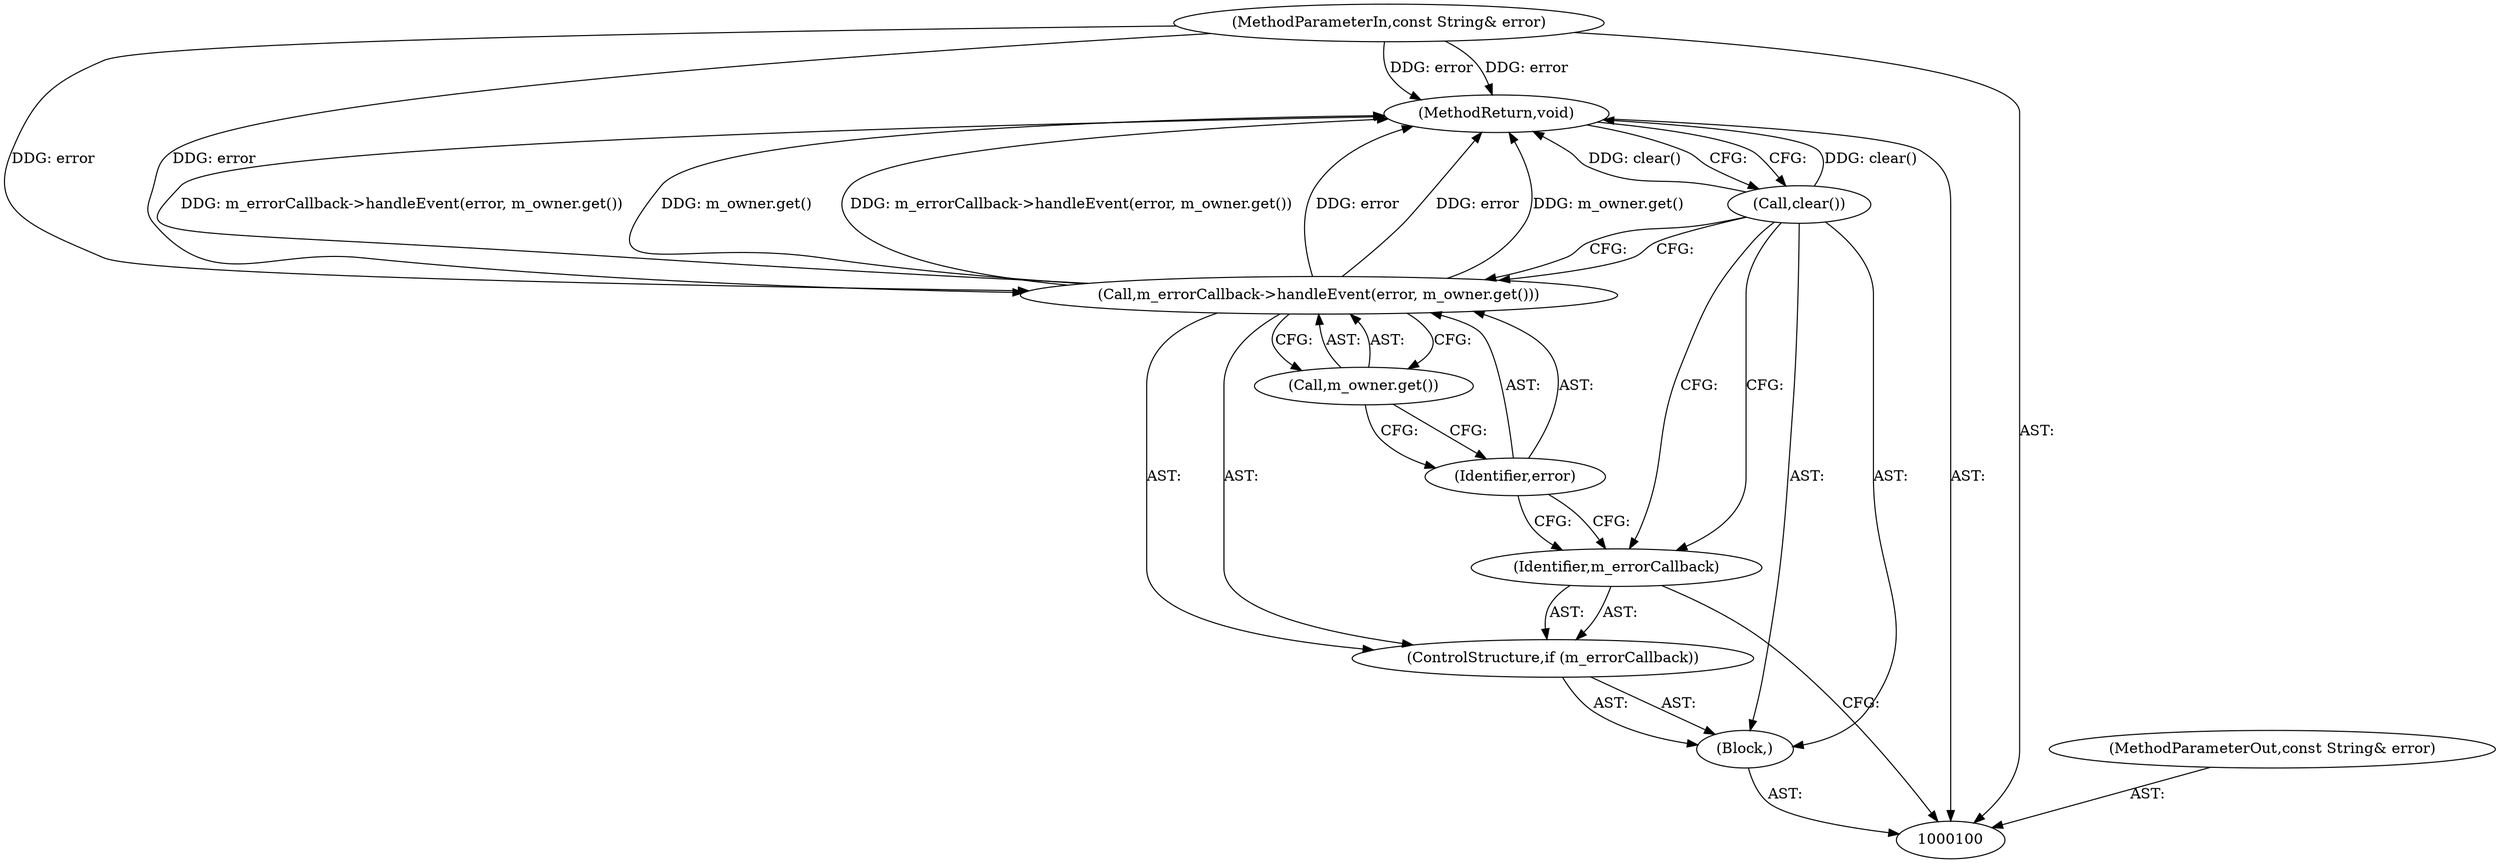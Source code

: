 digraph "0_Chrome_ab5e55ff333def909d025ac45da9ffa0d88a63f2_7" {
"1000109" [label="(MethodReturn,void)"];
"1000101" [label="(MethodParameterIn,const String& error)"];
"1000125" [label="(MethodParameterOut,const String& error)"];
"1000102" [label="(Block,)"];
"1000103" [label="(ControlStructure,if (m_errorCallback))"];
"1000104" [label="(Identifier,m_errorCallback)"];
"1000106" [label="(Identifier,error)"];
"1000107" [label="(Call,m_owner.get())"];
"1000105" [label="(Call,m_errorCallback->handleEvent(error, m_owner.get()))"];
"1000108" [label="(Call,clear())"];
"1000109" -> "1000100"  [label="AST: "];
"1000109" -> "1000108"  [label="CFG: "];
"1000108" -> "1000109"  [label="DDG: clear()"];
"1000105" -> "1000109"  [label="DDG: m_owner.get()"];
"1000105" -> "1000109"  [label="DDG: m_errorCallback->handleEvent(error, m_owner.get())"];
"1000105" -> "1000109"  [label="DDG: error"];
"1000101" -> "1000109"  [label="DDG: error"];
"1000101" -> "1000100"  [label="AST: "];
"1000101" -> "1000109"  [label="DDG: error"];
"1000101" -> "1000105"  [label="DDG: error"];
"1000125" -> "1000100"  [label="AST: "];
"1000102" -> "1000100"  [label="AST: "];
"1000103" -> "1000102"  [label="AST: "];
"1000108" -> "1000102"  [label="AST: "];
"1000103" -> "1000102"  [label="AST: "];
"1000104" -> "1000103"  [label="AST: "];
"1000105" -> "1000103"  [label="AST: "];
"1000104" -> "1000103"  [label="AST: "];
"1000104" -> "1000100"  [label="CFG: "];
"1000106" -> "1000104"  [label="CFG: "];
"1000108" -> "1000104"  [label="CFG: "];
"1000106" -> "1000105"  [label="AST: "];
"1000106" -> "1000104"  [label="CFG: "];
"1000107" -> "1000106"  [label="CFG: "];
"1000107" -> "1000105"  [label="AST: "];
"1000107" -> "1000106"  [label="CFG: "];
"1000105" -> "1000107"  [label="CFG: "];
"1000105" -> "1000103"  [label="AST: "];
"1000105" -> "1000107"  [label="CFG: "];
"1000106" -> "1000105"  [label="AST: "];
"1000107" -> "1000105"  [label="AST: "];
"1000108" -> "1000105"  [label="CFG: "];
"1000105" -> "1000109"  [label="DDG: m_owner.get()"];
"1000105" -> "1000109"  [label="DDG: m_errorCallback->handleEvent(error, m_owner.get())"];
"1000105" -> "1000109"  [label="DDG: error"];
"1000101" -> "1000105"  [label="DDG: error"];
"1000108" -> "1000102"  [label="AST: "];
"1000108" -> "1000105"  [label="CFG: "];
"1000108" -> "1000104"  [label="CFG: "];
"1000109" -> "1000108"  [label="CFG: "];
"1000108" -> "1000109"  [label="DDG: clear()"];
}
